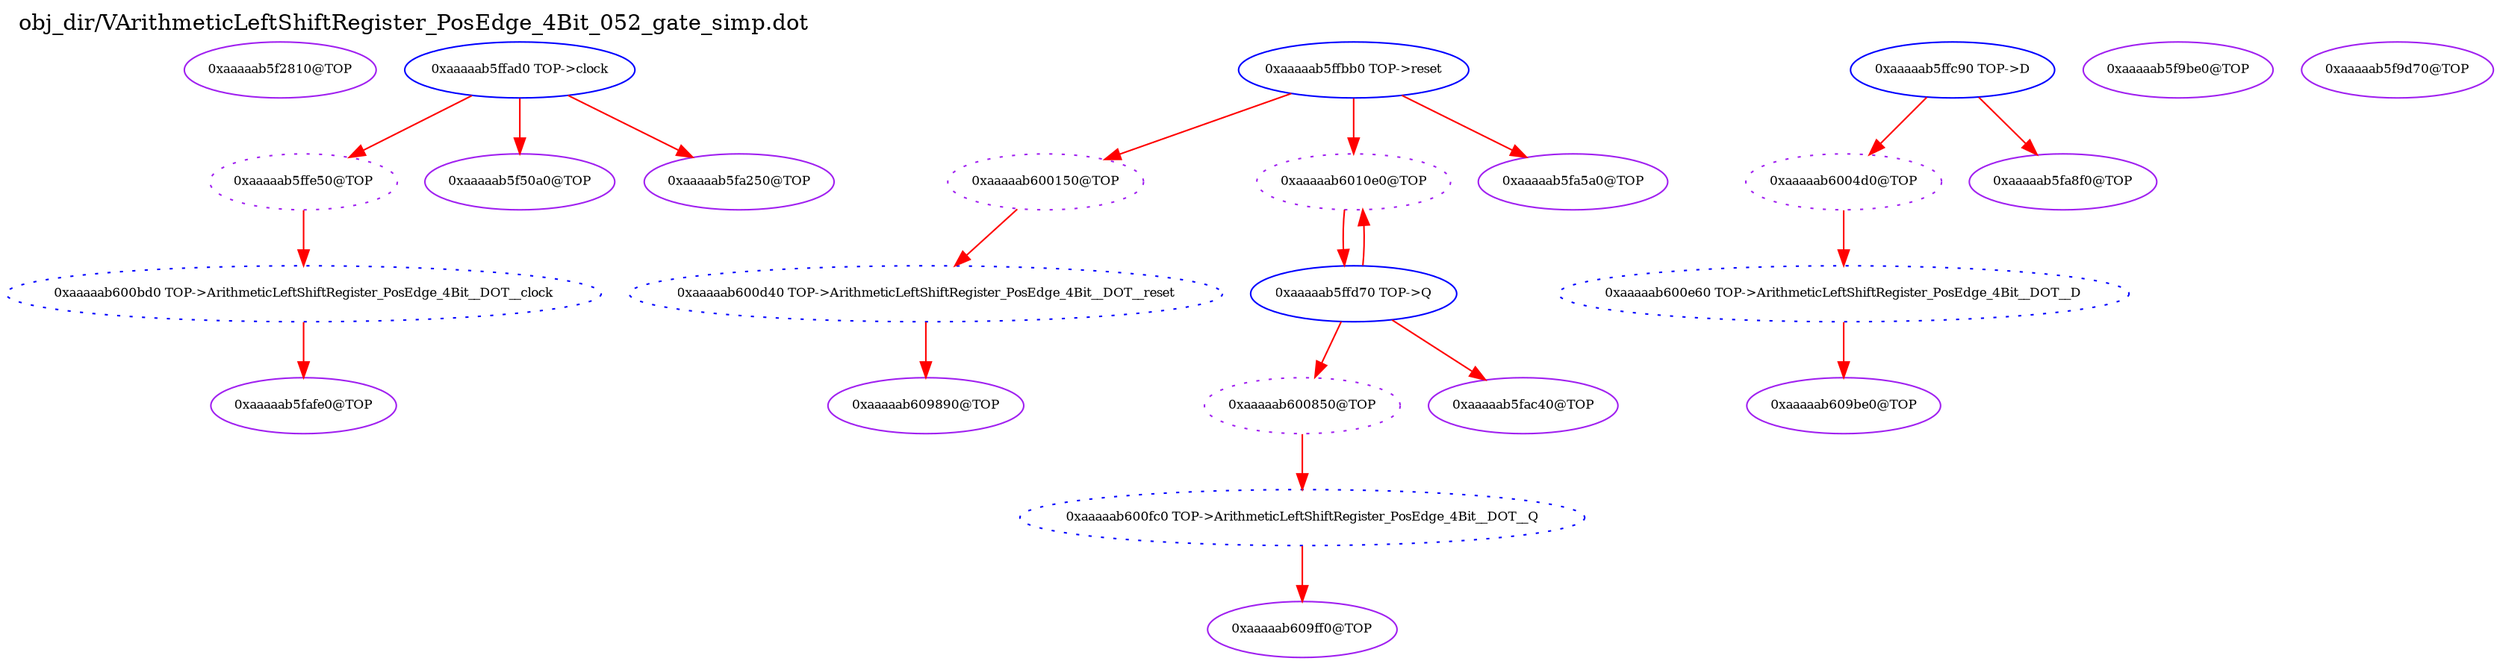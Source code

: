 digraph v3graph {
	graph	[label="obj_dir/VArithmeticLeftShiftRegister_PosEdge_4Bit_052_gate_simp.dot",
		 labelloc=t, labeljust=l,
		 //size="7.5,10",
		 rankdir=TB];
	n0	[fontsize=8 label="0xaaaaab5f2810@TOP", color=purple];
	n1	[fontsize=8 label="0xaaaaab5ffe50@TOP", color=purple, style=dotted];
	n2	[fontsize=8 label="0xaaaaab5ffad0 TOP->clock", color=blue];
	n3	[fontsize=8 label="0xaaaaab600bd0 TOP->ArithmeticLeftShiftRegister_PosEdge_4Bit__DOT__clock", color=blue, style=dotted];
	n4	[fontsize=8 label="0xaaaaab600150@TOP", color=purple, style=dotted];
	n5	[fontsize=8 label="0xaaaaab5ffbb0 TOP->reset", color=blue];
	n6	[fontsize=8 label="0xaaaaab600d40 TOP->ArithmeticLeftShiftRegister_PosEdge_4Bit__DOT__reset", color=blue, style=dotted];
	n7	[fontsize=8 label="0xaaaaab6004d0@TOP", color=purple, style=dotted];
	n8	[fontsize=8 label="0xaaaaab5ffc90 TOP->D", color=blue];
	n9	[fontsize=8 label="0xaaaaab600e60 TOP->ArithmeticLeftShiftRegister_PosEdge_4Bit__DOT__D", color=blue, style=dotted];
	n10	[fontsize=8 label="0xaaaaab600850@TOP", color=purple, style=dotted];
	n11	[fontsize=8 label="0xaaaaab5ffd70 TOP->Q", color=blue];
	n12	[fontsize=8 label="0xaaaaab600fc0 TOP->ArithmeticLeftShiftRegister_PosEdge_4Bit__DOT__Q", color=blue, style=dotted];
	n13	[fontsize=8 label="0xaaaaab5f50a0@TOP", color=purple];
	n14	[fontsize=8 label="0xaaaaab6010e0@TOP", color=purple, style=dotted];
	n15	[fontsize=8 label="0xaaaaab5f9be0@TOP", color=purple];
	n16	[fontsize=8 label="0xaaaaab5f9d70@TOP", color=purple];
	n17	[fontsize=8 label="0xaaaaab5fa250@TOP", color=purple];
	n18	[fontsize=8 label="0xaaaaab5fa5a0@TOP", color=purple];
	n19	[fontsize=8 label="0xaaaaab5fa8f0@TOP", color=purple];
	n20	[fontsize=8 label="0xaaaaab5fac40@TOP", color=purple];
	n21	[fontsize=8 label="0xaaaaab5fafe0@TOP", color=purple];
	n22	[fontsize=8 label="0xaaaaab609890@TOP", color=purple];
	n23	[fontsize=8 label="0xaaaaab609be0@TOP", color=purple];
	n24	[fontsize=8 label="0xaaaaab609ff0@TOP", color=purple];
	n1 -> n3 [fontsize=8 label="" weight=1 color=red];
	n2 -> n1 [fontsize=8 label="" weight=1 color=red];
	n2 -> n13 [fontsize=8 label="" weight=1 color=red];
	n2 -> n17 [fontsize=8 label="" weight=1 color=red];
	n3 -> n21 [fontsize=8 label="" weight=1 color=red];
	n4 -> n6 [fontsize=8 label="" weight=1 color=red];
	n5 -> n4 [fontsize=8 label="" weight=1 color=red];
	n5 -> n14 [fontsize=8 label="" weight=1 color=red];
	n5 -> n18 [fontsize=8 label="" weight=1 color=red];
	n6 -> n22 [fontsize=8 label="" weight=1 color=red];
	n7 -> n9 [fontsize=8 label="" weight=1 color=red];
	n8 -> n7 [fontsize=8 label="" weight=1 color=red];
	n8 -> n19 [fontsize=8 label="" weight=1 color=red];
	n9 -> n23 [fontsize=8 label="" weight=1 color=red];
	n10 -> n12 [fontsize=8 label="" weight=1 color=red];
	n11 -> n10 [fontsize=8 label="" weight=1 color=red];
	n11 -> n14 [fontsize=8 label="" weight=1 color=red];
	n11 -> n20 [fontsize=8 label="" weight=1 color=red];
	n12 -> n24 [fontsize=8 label="" weight=1 color=red];
	n14 -> n11 [fontsize=8 label="" weight=1 color=red];
}
